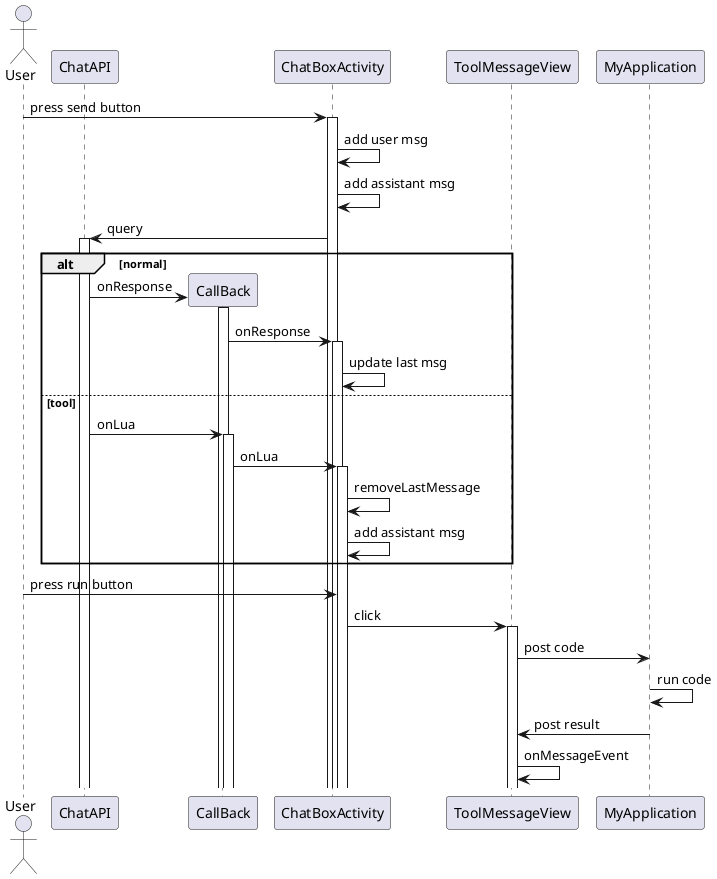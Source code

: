 @startuml
actor User
participant ChatAPI
participant CallBack
participant ChatBoxActivity

User -> ChatBoxActivity++: press send button
ChatBoxActivity -> ChatBoxActivity: add user msg
ChatBoxActivity -> ChatBoxActivity: add assistant msg
ChatBoxActivity -> ChatAPI++: query
create CallBack
alt normal
ChatAPI -> CallBack++: onResponse
CallBack -> ChatBoxActivity++: onResponse
ChatBoxActivity -> ChatBoxActivity: update last msg
else tool
ChatAPI -> CallBack++: onLua
CallBack -> ChatBoxActivity++: onLua
ChatBoxActivity -> ChatBoxActivity: removeLastMessage
ChatBoxActivity -> ChatBoxActivity: add assistant msg

end alt

User -> ChatBoxActivity: press run button
ChatBoxActivity -> ToolMessageView++ : click
ToolMessageView -> MyApplication: post code
MyApplication -> MyApplication: run code
MyApplication -> ToolMessageView: post result
ToolMessageView -> ToolMessageView : onMessageEvent

@enduml
